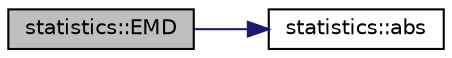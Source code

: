 digraph "statistics::EMD"
{
  edge [fontname="Helvetica",fontsize="10",labelfontname="Helvetica",labelfontsize="10"];
  node [fontname="Helvetica",fontsize="10",shape=record];
  rankdir="LR";
  Node1 [label="statistics::EMD",height=0.2,width=0.4,color="black", fillcolor="grey75", style="filled", fontcolor="black"];
  Node1 -> Node2 [color="midnightblue",fontsize="10",style="solid",fontname="Helvetica"];
  Node2 [label="statistics::abs",height=0.2,width=0.4,color="black", fillcolor="white", style="filled",URL="$classstatistics.html#aa63d258cdab5c6a5b6f5c15a791ea828"];
}
